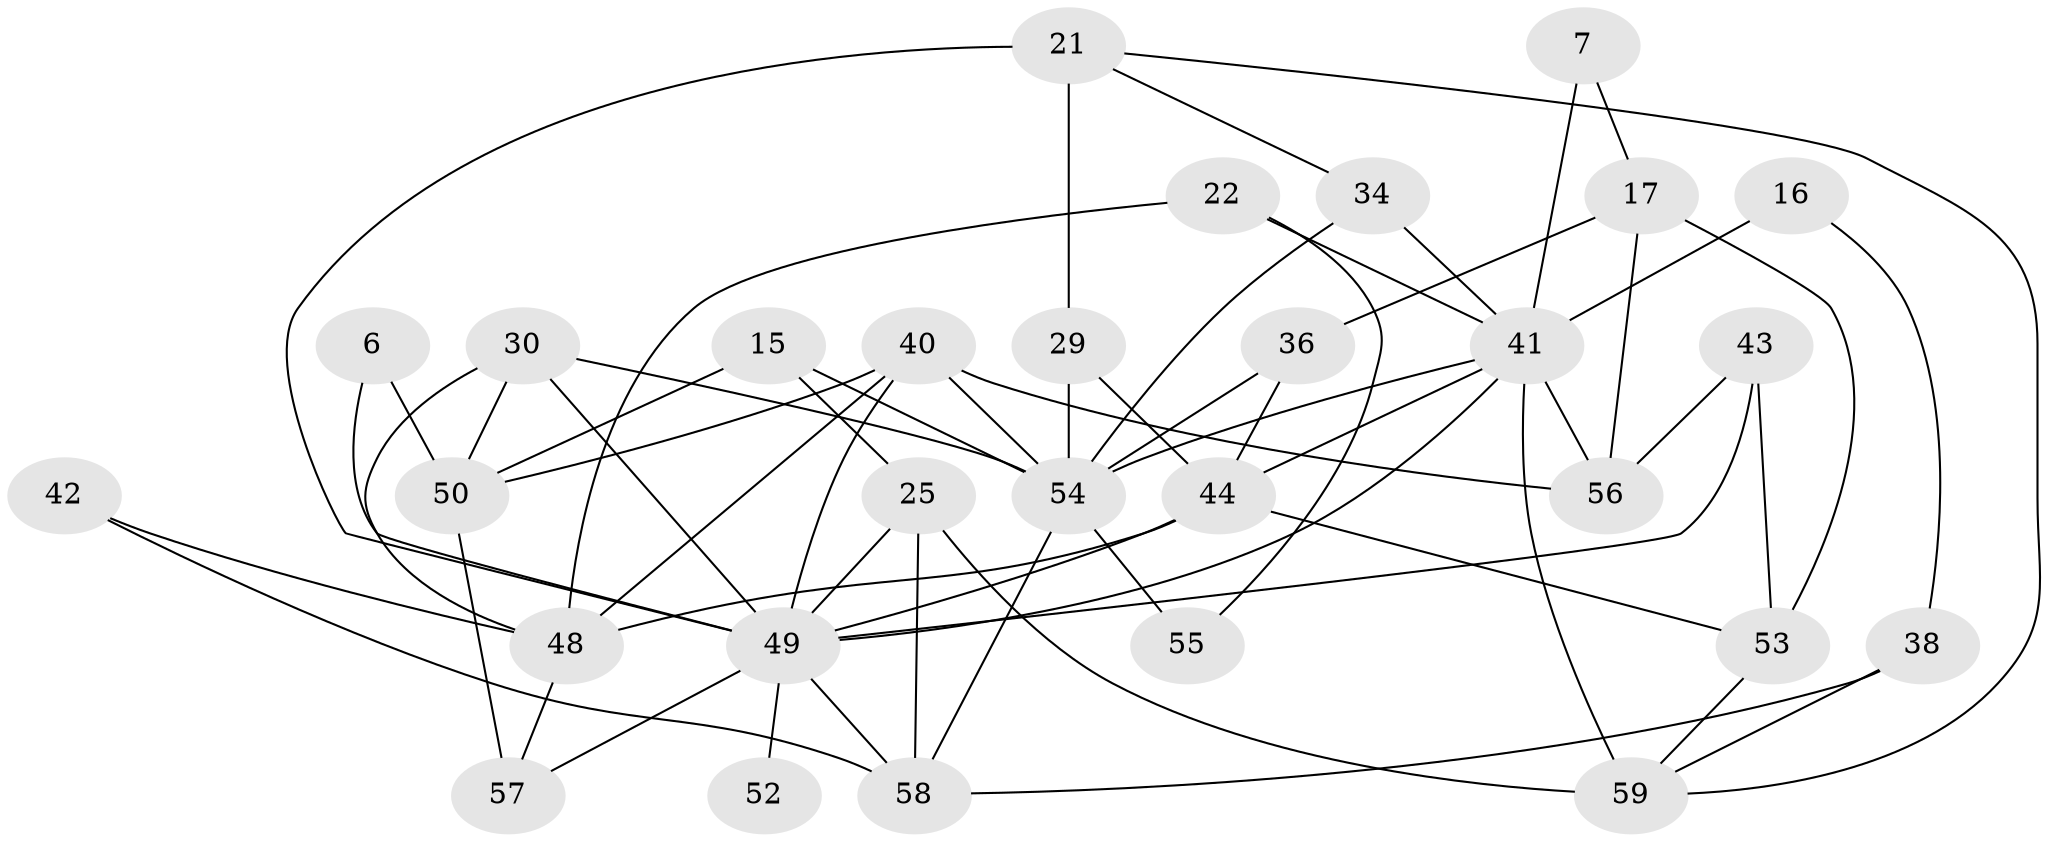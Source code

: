 // original degree distribution, {3: 0.3728813559322034, 5: 0.1016949152542373, 8: 0.03389830508474576, 2: 0.06779661016949153, 4: 0.288135593220339, 6: 0.13559322033898305}
// Generated by graph-tools (version 1.1) at 2025/49/03/09/25 04:49:46]
// undirected, 29 vertices, 60 edges
graph export_dot {
graph [start="1"]
  node [color=gray90,style=filled];
  6;
  7;
  15;
  16;
  17 [super="+12"];
  21 [super="+5+14+2"];
  22;
  25 [super="+1"];
  29 [super="+20"];
  30 [super="+27"];
  34;
  36 [super="+3"];
  38;
  40;
  41 [super="+4+23"];
  42;
  43;
  44;
  48 [super="+46"];
  49 [super="+11+19+47"];
  50;
  52;
  53 [super="+33+32"];
  54 [super="+24+51+37"];
  55;
  56 [super="+13"];
  57 [super="+9"];
  58 [super="+39"];
  59 [super="+35"];
  6 -- 50;
  6 -- 49;
  7 -- 17;
  7 -- 41;
  15 -- 50;
  15 -- 25;
  15 -- 54 [weight=3];
  16 -- 41 [weight=2];
  16 -- 38;
  17 -- 36 [weight=2];
  17 -- 53 [weight=3];
  17 -- 56;
  21 -- 34;
  21 -- 59 [weight=2];
  21 -- 29 [weight=2];
  21 -- 49 [weight=2];
  22 -- 48;
  22 -- 55;
  22 -- 41;
  25 -- 58 [weight=2];
  25 -- 59;
  25 -- 49;
  29 -- 44;
  29 -- 54 [weight=2];
  30 -- 48 [weight=2];
  30 -- 54;
  30 -- 50;
  30 -- 49;
  34 -- 41;
  34 -- 54;
  36 -- 44 [weight=2];
  36 -- 54;
  38 -- 59;
  38 -- 58;
  40 -- 48;
  40 -- 50;
  40 -- 56 [weight=2];
  40 -- 49;
  40 -- 54;
  41 -- 44;
  41 -- 56 [weight=3];
  41 -- 54 [weight=3];
  41 -- 59 [weight=3];
  41 -- 49;
  42 -- 58;
  42 -- 48 [weight=2];
  43 -- 56;
  43 -- 53;
  43 -- 49;
  44 -- 53;
  44 -- 48 [weight=2];
  44 -- 49;
  48 -- 57;
  49 -- 57;
  49 -- 52 [weight=2];
  49 -- 58 [weight=2];
  50 -- 57 [weight=2];
  53 -- 59;
  54 -- 58;
  54 -- 55 [weight=2];
}
